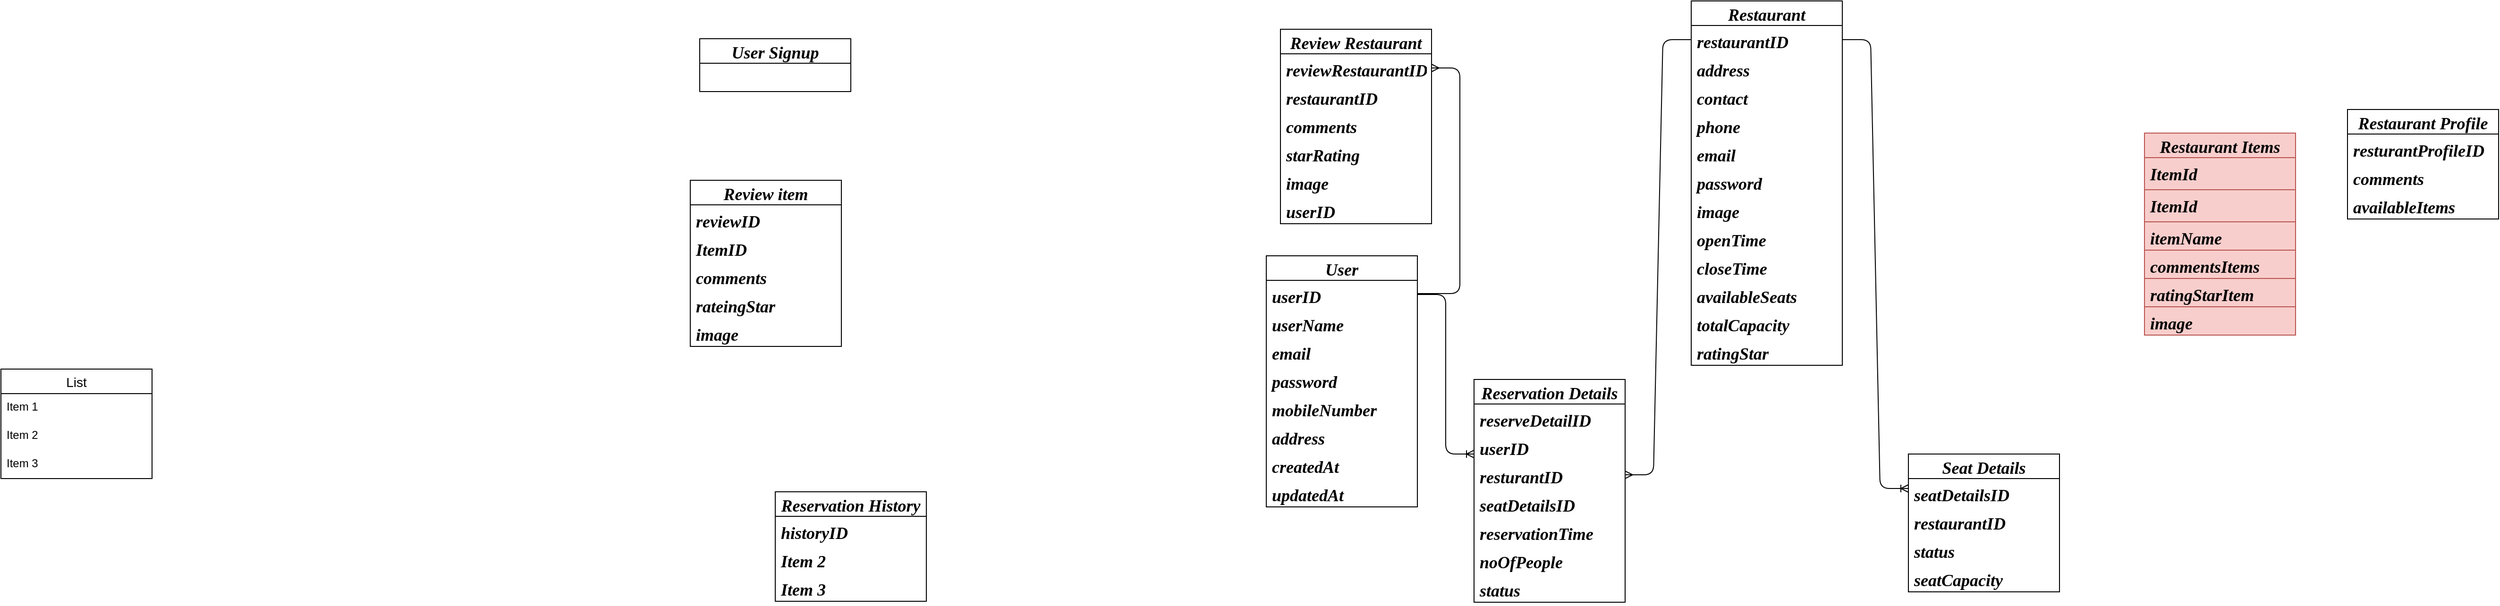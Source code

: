 <mxfile version="14.2.4" type="github">
  <diagram id="LtLgtl0H59_zhM7yrg9D" name="Page-1">
    <mxGraphModel dx="2562" dy="749" grid="1" gridSize="10" guides="1" tooltips="1" connect="1" arrows="1" fold="1" page="1" pageScale="1" pageWidth="850" pageHeight="1100" math="0" shadow="0">
      <root>
        <mxCell id="0" />
        <mxCell id="1" parent="0" />
        <mxCell id="K3Fq1qGG9vaQc0jTNdZ0-2" value="User" style="swimlane;fontStyle=3;childLayout=stackLayout;horizontal=1;startSize=26;horizontalStack=0;resizeParent=1;resizeParentMax=0;resizeLast=0;collapsible=1;marginBottom=0;align=center;fontSize=18;fontFamily=Times New Roman;" parent="1" vertex="1">
          <mxGeometry x="250" y="280" width="160" height="266" as="geometry" />
        </mxCell>
        <mxCell id="K3Fq1qGG9vaQc0jTNdZ0-3" value="userID" style="text;strokeColor=none;fillColor=none;spacingLeft=4;spacingRight=4;overflow=hidden;rotatable=0;points=[[0,0.5],[1,0.5]];portConstraint=eastwest;fontSize=18;fontFamily=Times New Roman;fontStyle=3" parent="K3Fq1qGG9vaQc0jTNdZ0-2" vertex="1">
          <mxGeometry y="26" width="160" height="30" as="geometry" />
        </mxCell>
        <mxCell id="K3Fq1qGG9vaQc0jTNdZ0-29" value="userName" style="text;strokeColor=none;fillColor=none;spacingLeft=4;spacingRight=4;overflow=hidden;rotatable=0;points=[[0,0.5],[1,0.5]];portConstraint=eastwest;fontSize=18;fontFamily=Times New Roman;fontStyle=3" parent="K3Fq1qGG9vaQc0jTNdZ0-2" vertex="1">
          <mxGeometry y="56" width="160" height="30" as="geometry" />
        </mxCell>
        <mxCell id="K3Fq1qGG9vaQc0jTNdZ0-26" value="email" style="text;strokeColor=none;fillColor=none;spacingLeft=4;spacingRight=4;overflow=hidden;rotatable=0;points=[[0,0.5],[1,0.5]];portConstraint=eastwest;fontSize=18;fontFamily=Times New Roman;fontStyle=3" parent="K3Fq1qGG9vaQc0jTNdZ0-2" vertex="1">
          <mxGeometry y="86" width="160" height="30" as="geometry" />
        </mxCell>
        <mxCell id="K3Fq1qGG9vaQc0jTNdZ0-27" value="password" style="text;strokeColor=none;fillColor=none;spacingLeft=4;spacingRight=4;overflow=hidden;rotatable=0;points=[[0,0.5],[1,0.5]];portConstraint=eastwest;fontSize=18;fontFamily=Times New Roman;fontStyle=3" parent="K3Fq1qGG9vaQc0jTNdZ0-2" vertex="1">
          <mxGeometry y="116" width="160" height="30" as="geometry" />
        </mxCell>
        <mxCell id="K3Fq1qGG9vaQc0jTNdZ0-5" value="mobileNumber" style="text;strokeColor=none;fillColor=none;spacingLeft=4;spacingRight=4;overflow=hidden;rotatable=0;points=[[0,0.5],[1,0.5]];portConstraint=eastwest;fontSize=18;fontFamily=Times New Roman;fontStyle=3" parent="K3Fq1qGG9vaQc0jTNdZ0-2" vertex="1">
          <mxGeometry y="146" width="160" height="30" as="geometry" />
        </mxCell>
        <mxCell id="K3Fq1qGG9vaQc0jTNdZ0-13" value="address" style="text;strokeColor=none;fillColor=none;spacingLeft=4;spacingRight=4;overflow=hidden;rotatable=0;points=[[0,0.5],[1,0.5]];portConstraint=eastwest;fontSize=18;fontFamily=Times New Roman;fontStyle=3" parent="K3Fq1qGG9vaQc0jTNdZ0-2" vertex="1">
          <mxGeometry y="176" width="160" height="30" as="geometry" />
        </mxCell>
        <mxCell id="mUsgafQ3jivhUId0vzJP-2" value="createdAt" style="text;strokeColor=none;fillColor=none;spacingLeft=4;spacingRight=4;overflow=hidden;rotatable=0;points=[[0,0.5],[1,0.5]];portConstraint=eastwest;fontSize=18;fontFamily=Times New Roman;fontStyle=3" vertex="1" parent="K3Fq1qGG9vaQc0jTNdZ0-2">
          <mxGeometry y="206" width="160" height="30" as="geometry" />
        </mxCell>
        <mxCell id="mUsgafQ3jivhUId0vzJP-3" value="updatedAt" style="text;strokeColor=none;fillColor=none;spacingLeft=4;spacingRight=4;overflow=hidden;rotatable=0;points=[[0,0.5],[1,0.5]];portConstraint=eastwest;fontSize=18;fontFamily=Times New Roman;fontStyle=3" vertex="1" parent="K3Fq1qGG9vaQc0jTNdZ0-2">
          <mxGeometry y="236" width="160" height="30" as="geometry" />
        </mxCell>
        <mxCell id="K3Fq1qGG9vaQc0jTNdZ0-7" value="Restaurant" style="swimlane;fontStyle=3;childLayout=stackLayout;horizontal=1;startSize=26;horizontalStack=0;resizeParent=1;resizeParentMax=0;resizeLast=0;collapsible=1;marginBottom=0;align=center;fontSize=18;fontFamily=Times New Roman;" parent="1" vertex="1">
          <mxGeometry x="700" y="10" width="160" height="386" as="geometry" />
        </mxCell>
        <mxCell id="K3Fq1qGG9vaQc0jTNdZ0-8" value="restaurantID" style="text;strokeColor=none;fillColor=none;spacingLeft=4;spacingRight=4;overflow=hidden;rotatable=0;points=[[0,0.5],[1,0.5]];portConstraint=eastwest;fontSize=18;fontFamily=Times New Roman;fontStyle=3" parent="K3Fq1qGG9vaQc0jTNdZ0-7" vertex="1">
          <mxGeometry y="26" width="160" height="30" as="geometry" />
        </mxCell>
        <mxCell id="K3Fq1qGG9vaQc0jTNdZ0-11" value="address" style="text;strokeColor=none;fillColor=none;spacingLeft=4;spacingRight=4;overflow=hidden;rotatable=0;points=[[0,0.5],[1,0.5]];portConstraint=eastwest;fontSize=18;fontFamily=Times New Roman;fontStyle=3" parent="K3Fq1qGG9vaQc0jTNdZ0-7" vertex="1">
          <mxGeometry y="56" width="160" height="30" as="geometry" />
        </mxCell>
        <mxCell id="K3Fq1qGG9vaQc0jTNdZ0-12" value="contact" style="text;strokeColor=none;fillColor=none;spacingLeft=4;spacingRight=4;overflow=hidden;rotatable=0;points=[[0,0.5],[1,0.5]];portConstraint=eastwest;fontSize=18;fontFamily=Times New Roman;fontStyle=3" parent="K3Fq1qGG9vaQc0jTNdZ0-7" vertex="1">
          <mxGeometry y="86" width="160" height="30" as="geometry" />
        </mxCell>
        <mxCell id="xaXNP4Upr7w5U2Vh18G4-7" value="phone" style="text;strokeColor=none;fillColor=none;spacingLeft=4;spacingRight=4;overflow=hidden;rotatable=0;points=[[0,0.5],[1,0.5]];portConstraint=eastwest;fontSize=18;fontFamily=Times New Roman;fontStyle=3" parent="K3Fq1qGG9vaQc0jTNdZ0-7" vertex="1">
          <mxGeometry y="116" width="160" height="30" as="geometry" />
        </mxCell>
        <mxCell id="xaXNP4Upr7w5U2Vh18G4-12" value="email" style="text;strokeColor=none;fillColor=none;spacingLeft=4;spacingRight=4;overflow=hidden;rotatable=0;points=[[0,0.5],[1,0.5]];portConstraint=eastwest;fontSize=18;fontFamily=Times New Roman;fontStyle=3" parent="K3Fq1qGG9vaQc0jTNdZ0-7" vertex="1">
          <mxGeometry y="146" width="160" height="30" as="geometry" />
        </mxCell>
        <mxCell id="xaXNP4Upr7w5U2Vh18G4-13" value="password" style="text;strokeColor=none;fillColor=none;spacingLeft=4;spacingRight=4;overflow=hidden;rotatable=0;points=[[0,0.5],[1,0.5]];portConstraint=eastwest;fontSize=18;fontFamily=Times New Roman;fontStyle=3" parent="K3Fq1qGG9vaQc0jTNdZ0-7" vertex="1">
          <mxGeometry y="176" width="160" height="30" as="geometry" />
        </mxCell>
        <mxCell id="xaXNP4Upr7w5U2Vh18G4-9" value="image" style="text;strokeColor=none;fillColor=none;spacingLeft=4;spacingRight=4;overflow=hidden;rotatable=0;points=[[0,0.5],[1,0.5]];portConstraint=eastwest;fontSize=18;fontFamily=Times New Roman;fontStyle=3" parent="K3Fq1qGG9vaQc0jTNdZ0-7" vertex="1">
          <mxGeometry y="206" width="160" height="30" as="geometry" />
        </mxCell>
        <mxCell id="xaXNP4Upr7w5U2Vh18G4-4" value="openTime" style="text;strokeColor=none;fillColor=none;spacingLeft=4;spacingRight=4;overflow=hidden;rotatable=0;points=[[0,0.5],[1,0.5]];portConstraint=eastwest;fontSize=18;fontFamily=Times New Roman;fontStyle=3" parent="K3Fq1qGG9vaQc0jTNdZ0-7" vertex="1">
          <mxGeometry y="236" width="160" height="30" as="geometry" />
        </mxCell>
        <mxCell id="xaXNP4Upr7w5U2Vh18G4-20" value="closeTime" style="text;strokeColor=none;fillColor=none;spacingLeft=4;spacingRight=4;overflow=hidden;rotatable=0;points=[[0,0.5],[1,0.5]];portConstraint=eastwest;fontSize=18;fontFamily=Times New Roman;fontStyle=3" parent="K3Fq1qGG9vaQc0jTNdZ0-7" vertex="1">
          <mxGeometry y="266" width="160" height="30" as="geometry" />
        </mxCell>
        <mxCell id="K3Fq1qGG9vaQc0jTNdZ0-16" value="availableSeats" style="text;strokeColor=none;fillColor=none;spacingLeft=4;spacingRight=4;overflow=hidden;rotatable=0;points=[[0,0.5],[1,0.5]];portConstraint=eastwest;fontSize=18;fontFamily=Times New Roman;fontStyle=3" parent="K3Fq1qGG9vaQc0jTNdZ0-7" vertex="1">
          <mxGeometry y="296" width="160" height="30" as="geometry" />
        </mxCell>
        <mxCell id="K3Fq1qGG9vaQc0jTNdZ0-17" value="totalCapacity" style="text;strokeColor=none;fillColor=none;spacingLeft=4;spacingRight=4;overflow=hidden;rotatable=0;points=[[0,0.5],[1,0.5]];portConstraint=eastwest;fontSize=18;fontFamily=Times New Roman;fontStyle=3" parent="K3Fq1qGG9vaQc0jTNdZ0-7" vertex="1">
          <mxGeometry y="326" width="160" height="30" as="geometry" />
        </mxCell>
        <mxCell id="xaXNP4Upr7w5U2Vh18G4-11" value="ratingStar" style="text;strokeColor=none;fillColor=none;spacingLeft=4;spacingRight=4;overflow=hidden;rotatable=0;points=[[0,0.5],[1,0.5]];portConstraint=eastwest;fontSize=18;fontFamily=Times New Roman;fontStyle=3" parent="K3Fq1qGG9vaQc0jTNdZ0-7" vertex="1">
          <mxGeometry y="356" width="160" height="30" as="geometry" />
        </mxCell>
        <mxCell id="K3Fq1qGG9vaQc0jTNdZ0-14" value="Restaurant Profile" style="swimlane;fontStyle=3;childLayout=stackLayout;horizontal=1;startSize=26;horizontalStack=0;resizeParent=1;resizeParentMax=0;resizeLast=0;collapsible=1;marginBottom=0;align=center;fontSize=18;fontFamily=Times New Roman;" parent="1" vertex="1">
          <mxGeometry x="1395" y="125" width="160" height="116" as="geometry" />
        </mxCell>
        <mxCell id="K3Fq1qGG9vaQc0jTNdZ0-18" value="resturantProfileID" style="text;strokeColor=none;fillColor=none;spacingLeft=4;spacingRight=4;overflow=hidden;rotatable=0;points=[[0,0.5],[1,0.5]];portConstraint=eastwest;fontSize=18;fontFamily=Times New Roman;fontStyle=3" parent="K3Fq1qGG9vaQc0jTNdZ0-14" vertex="1">
          <mxGeometry y="26" width="160" height="30" as="geometry" />
        </mxCell>
        <mxCell id="xaXNP4Upr7w5U2Vh18G4-10" value="comments" style="text;strokeColor=none;fillColor=none;spacingLeft=4;spacingRight=4;overflow=hidden;rotatable=0;points=[[0,0.5],[1,0.5]];portConstraint=eastwest;fontSize=18;fontFamily=Times New Roman;fontStyle=3" parent="K3Fq1qGG9vaQc0jTNdZ0-14" vertex="1">
          <mxGeometry y="56" width="160" height="30" as="geometry" />
        </mxCell>
        <mxCell id="K3Fq1qGG9vaQc0jTNdZ0-15" value="availableItems" style="text;strokeColor=none;fillColor=none;spacingLeft=4;spacingRight=4;overflow=hidden;rotatable=0;points=[[0,0.5],[1,0.5]];portConstraint=eastwest;fontSize=18;fontFamily=Times New Roman;fontStyle=3" parent="K3Fq1qGG9vaQc0jTNdZ0-14" vertex="1">
          <mxGeometry y="86" width="160" height="30" as="geometry" />
        </mxCell>
        <mxCell id="K3Fq1qGG9vaQc0jTNdZ0-24" value="User Signup" style="swimlane;fontStyle=3;childLayout=stackLayout;horizontal=1;startSize=26;horizontalStack=0;resizeParent=1;resizeParentMax=0;resizeLast=0;collapsible=1;marginBottom=0;align=center;fontSize=18;fontFamily=Times New Roman;" parent="1" vertex="1">
          <mxGeometry x="-350" y="50" width="160" height="56" as="geometry" />
        </mxCell>
        <mxCell id="K3Fq1qGG9vaQc0jTNdZ0-20" value="Review Restaurant" style="swimlane;fontStyle=3;childLayout=stackLayout;horizontal=1;startSize=26;horizontalStack=0;resizeParent=1;resizeParentMax=0;resizeLast=0;collapsible=1;marginBottom=0;align=center;fontSize=18;fontFamily=Times New Roman;" parent="1" vertex="1">
          <mxGeometry x="265" y="40" width="160" height="206" as="geometry" />
        </mxCell>
        <mxCell id="K3Fq1qGG9vaQc0jTNdZ0-21" value="reviewRestaurantID" style="text;strokeColor=none;fillColor=none;spacingLeft=4;spacingRight=4;overflow=hidden;rotatable=0;points=[[0,0.5],[1,0.5]];portConstraint=eastwest;fontSize=18;fontFamily=Times New Roman;fontStyle=3" parent="K3Fq1qGG9vaQc0jTNdZ0-20" vertex="1">
          <mxGeometry y="26" width="160" height="30" as="geometry" />
        </mxCell>
        <mxCell id="K3Fq1qGG9vaQc0jTNdZ0-22" value="restaurantID" style="text;strokeColor=none;fillColor=none;spacingLeft=4;spacingRight=4;overflow=hidden;rotatable=0;points=[[0,0.5],[1,0.5]];portConstraint=eastwest;fontSize=18;fontFamily=Times New Roman;fontStyle=3" parent="K3Fq1qGG9vaQc0jTNdZ0-20" vertex="1">
          <mxGeometry y="56" width="160" height="30" as="geometry" />
        </mxCell>
        <mxCell id="K3Fq1qGG9vaQc0jTNdZ0-23" value="comments" style="text;strokeColor=none;fillColor=none;spacingLeft=4;spacingRight=4;overflow=hidden;rotatable=0;points=[[0,0.5],[1,0.5]];portConstraint=eastwest;fontSize=18;fontFamily=Times New Roman;fontStyle=3" parent="K3Fq1qGG9vaQc0jTNdZ0-20" vertex="1">
          <mxGeometry y="86" width="160" height="30" as="geometry" />
        </mxCell>
        <mxCell id="K3Fq1qGG9vaQc0jTNdZ0-35" value="starRating" style="text;strokeColor=none;fillColor=none;spacingLeft=4;spacingRight=4;overflow=hidden;rotatable=0;points=[[0,0.5],[1,0.5]];portConstraint=eastwest;fontSize=18;fontFamily=Times New Roman;fontStyle=3" parent="K3Fq1qGG9vaQc0jTNdZ0-20" vertex="1">
          <mxGeometry y="116" width="160" height="30" as="geometry" />
        </mxCell>
        <mxCell id="K3Fq1qGG9vaQc0jTNdZ0-36" value="image" style="text;strokeColor=none;fillColor=none;spacingLeft=4;spacingRight=4;overflow=hidden;rotatable=0;points=[[0,0.5],[1,0.5]];portConstraint=eastwest;fontSize=18;fontFamily=Times New Roman;fontStyle=3" parent="K3Fq1qGG9vaQc0jTNdZ0-20" vertex="1">
          <mxGeometry y="146" width="160" height="30" as="geometry" />
        </mxCell>
        <mxCell id="mUsgafQ3jivhUId0vzJP-1" value="userID" style="text;strokeColor=none;fillColor=none;spacingLeft=4;spacingRight=4;overflow=hidden;rotatable=0;points=[[0,0.5],[1,0.5]];portConstraint=eastwest;fontSize=18;fontFamily=Times New Roman;fontStyle=3" vertex="1" parent="K3Fq1qGG9vaQc0jTNdZ0-20">
          <mxGeometry y="176" width="160" height="30" as="geometry" />
        </mxCell>
        <mxCell id="K3Fq1qGG9vaQc0jTNdZ0-37" value="Review item" style="swimlane;fontStyle=3;childLayout=stackLayout;horizontal=1;startSize=26;horizontalStack=0;resizeParent=1;resizeParentMax=0;resizeLast=0;collapsible=1;marginBottom=0;align=center;fontSize=18;fontFamily=Times New Roman;" parent="1" vertex="1">
          <mxGeometry x="-360" y="200" width="160" height="176" as="geometry" />
        </mxCell>
        <mxCell id="K3Fq1qGG9vaQc0jTNdZ0-38" value="reviewID" style="text;strokeColor=none;fillColor=none;spacingLeft=4;spacingRight=4;overflow=hidden;rotatable=0;points=[[0,0.5],[1,0.5]];portConstraint=eastwest;fontSize=18;fontFamily=Times New Roman;fontStyle=3" parent="K3Fq1qGG9vaQc0jTNdZ0-37" vertex="1">
          <mxGeometry y="26" width="160" height="30" as="geometry" />
        </mxCell>
        <mxCell id="K3Fq1qGG9vaQc0jTNdZ0-39" value="ItemID" style="text;strokeColor=none;fillColor=none;spacingLeft=4;spacingRight=4;overflow=hidden;rotatable=0;points=[[0,0.5],[1,0.5]];portConstraint=eastwest;fontSize=18;fontFamily=Times New Roman;fontStyle=3" parent="K3Fq1qGG9vaQc0jTNdZ0-37" vertex="1">
          <mxGeometry y="56" width="160" height="30" as="geometry" />
        </mxCell>
        <mxCell id="K3Fq1qGG9vaQc0jTNdZ0-40" value="comments" style="text;strokeColor=none;fillColor=none;spacingLeft=4;spacingRight=4;overflow=hidden;rotatable=0;points=[[0,0.5],[1,0.5]];portConstraint=eastwest;fontSize=18;fontFamily=Times New Roman;fontStyle=3" parent="K3Fq1qGG9vaQc0jTNdZ0-37" vertex="1">
          <mxGeometry y="86" width="160" height="30" as="geometry" />
        </mxCell>
        <mxCell id="K3Fq1qGG9vaQc0jTNdZ0-41" value="rateingStar" style="text;strokeColor=none;fillColor=none;spacingLeft=4;spacingRight=4;overflow=hidden;rotatable=0;points=[[0,0.5],[1,0.5]];portConstraint=eastwest;fontSize=18;fontFamily=Times New Roman;fontStyle=3" parent="K3Fq1qGG9vaQc0jTNdZ0-37" vertex="1">
          <mxGeometry y="116" width="160" height="30" as="geometry" />
        </mxCell>
        <mxCell id="K3Fq1qGG9vaQc0jTNdZ0-42" value="image" style="text;strokeColor=none;fillColor=none;spacingLeft=4;spacingRight=4;overflow=hidden;rotatable=0;points=[[0,0.5],[1,0.5]];portConstraint=eastwest;fontSize=18;fontFamily=Times New Roman;fontStyle=3" parent="K3Fq1qGG9vaQc0jTNdZ0-37" vertex="1">
          <mxGeometry y="146" width="160" height="30" as="geometry" />
        </mxCell>
        <mxCell id="K3Fq1qGG9vaQc0jTNdZ0-44" value="" style="edgeStyle=entityRelationEdgeStyle;fontSize=18;html=1;endArrow=ERmany;fontFamily=Times New Roman;fontStyle=3" parent="1" target="K3Fq1qGG9vaQc0jTNdZ0-21" edge="1">
          <mxGeometry width="100" height="100" relative="1" as="geometry">
            <mxPoint x="410" y="320" as="sourcePoint" />
            <mxPoint x="140" y="500" as="targetPoint" />
          </mxGeometry>
        </mxCell>
        <mxCell id="K3Fq1qGG9vaQc0jTNdZ0-45" value="Restaurant Items" style="swimlane;fontStyle=3;childLayout=stackLayout;horizontal=1;startSize=26;horizontalStack=0;resizeParent=1;resizeParentMax=0;resizeLast=0;collapsible=1;marginBottom=0;align=center;fontSize=18;fontFamily=Times New Roman;fillColor=#f8cecc;strokeColor=#b85450;" parent="1" vertex="1">
          <mxGeometry x="1180" y="150" width="160" height="214" as="geometry" />
        </mxCell>
        <mxCell id="xaXNP4Upr7w5U2Vh18G4-34" value="ItemId" style="text;strokeColor=#b85450;fillColor=#f8cecc;spacingLeft=4;spacingRight=4;overflow=hidden;rotatable=0;points=[[0,0.5],[1,0.5]];portConstraint=eastwest;fontSize=18;fontFamily=Times New Roman;fontStyle=3" parent="K3Fq1qGG9vaQc0jTNdZ0-45" vertex="1">
          <mxGeometry y="26" width="160" height="34" as="geometry" />
        </mxCell>
        <mxCell id="K3Fq1qGG9vaQc0jTNdZ0-46" value="ItemId" style="text;strokeColor=#b85450;fillColor=#f8cecc;spacingLeft=4;spacingRight=4;overflow=hidden;rotatable=0;points=[[0,0.5],[1,0.5]];portConstraint=eastwest;fontSize=18;fontFamily=Times New Roman;fontStyle=3" parent="K3Fq1qGG9vaQc0jTNdZ0-45" vertex="1">
          <mxGeometry y="60" width="160" height="34" as="geometry" />
        </mxCell>
        <mxCell id="K3Fq1qGG9vaQc0jTNdZ0-47" value="itemName" style="text;strokeColor=#b85450;fillColor=#f8cecc;spacingLeft=4;spacingRight=4;overflow=hidden;rotatable=0;points=[[0,0.5],[1,0.5]];portConstraint=eastwest;fontSize=18;fontFamily=Times New Roman;fontStyle=3" parent="K3Fq1qGG9vaQc0jTNdZ0-45" vertex="1">
          <mxGeometry y="94" width="160" height="30" as="geometry" />
        </mxCell>
        <mxCell id="K3Fq1qGG9vaQc0jTNdZ0-48" value="commentsItems" style="text;strokeColor=#b85450;fillColor=#f8cecc;spacingLeft=4;spacingRight=4;overflow=hidden;rotatable=0;points=[[0,0.5],[1,0.5]];portConstraint=eastwest;fontSize=18;fontFamily=Times New Roman;fontStyle=3" parent="K3Fq1qGG9vaQc0jTNdZ0-45" vertex="1">
          <mxGeometry y="124" width="160" height="30" as="geometry" />
        </mxCell>
        <mxCell id="K3Fq1qGG9vaQc0jTNdZ0-49" value="ratingStarItem" style="text;strokeColor=#b85450;fillColor=#f8cecc;spacingLeft=4;spacingRight=4;overflow=hidden;rotatable=0;points=[[0,0.5],[1,0.5]];portConstraint=eastwest;fontSize=18;fontFamily=Times New Roman;fontStyle=3" parent="K3Fq1qGG9vaQc0jTNdZ0-45" vertex="1">
          <mxGeometry y="154" width="160" height="30" as="geometry" />
        </mxCell>
        <mxCell id="K3Fq1qGG9vaQc0jTNdZ0-50" value="image" style="text;strokeColor=#b85450;fillColor=#f8cecc;spacingLeft=4;spacingRight=4;overflow=hidden;rotatable=0;points=[[0,0.5],[1,0.5]];portConstraint=eastwest;fontSize=18;fontFamily=Times New Roman;fontStyle=3" parent="K3Fq1qGG9vaQc0jTNdZ0-45" vertex="1">
          <mxGeometry y="184" width="160" height="30" as="geometry" />
        </mxCell>
        <mxCell id="K3Fq1qGG9vaQc0jTNdZ0-51" value="Reservation History" style="swimlane;fontStyle=3;childLayout=stackLayout;horizontal=1;startSize=26;horizontalStack=0;resizeParent=1;resizeParentMax=0;resizeLast=0;collapsible=1;marginBottom=0;align=center;fontSize=18;fontFamily=Times New Roman;" parent="1" vertex="1">
          <mxGeometry x="-270" y="530" width="160" height="116" as="geometry" />
        </mxCell>
        <mxCell id="K3Fq1qGG9vaQc0jTNdZ0-52" value="historyID" style="text;strokeColor=none;fillColor=none;spacingLeft=4;spacingRight=4;overflow=hidden;rotatable=0;points=[[0,0.5],[1,0.5]];portConstraint=eastwest;fontSize=18;fontFamily=Times New Roman;fontStyle=3" parent="K3Fq1qGG9vaQc0jTNdZ0-51" vertex="1">
          <mxGeometry y="26" width="160" height="30" as="geometry" />
        </mxCell>
        <mxCell id="K3Fq1qGG9vaQc0jTNdZ0-53" value="Item 2" style="text;strokeColor=none;fillColor=none;spacingLeft=4;spacingRight=4;overflow=hidden;rotatable=0;points=[[0,0.5],[1,0.5]];portConstraint=eastwest;fontSize=18;fontFamily=Times New Roman;fontStyle=3" parent="K3Fq1qGG9vaQc0jTNdZ0-51" vertex="1">
          <mxGeometry y="56" width="160" height="30" as="geometry" />
        </mxCell>
        <mxCell id="K3Fq1qGG9vaQc0jTNdZ0-54" value="Item 3" style="text;strokeColor=none;fillColor=none;spacingLeft=4;spacingRight=4;overflow=hidden;rotatable=0;points=[[0,0.5],[1,0.5]];portConstraint=eastwest;fontSize=18;fontFamily=Times New Roman;fontStyle=3" parent="K3Fq1qGG9vaQc0jTNdZ0-51" vertex="1">
          <mxGeometry y="86" width="160" height="30" as="geometry" />
        </mxCell>
        <mxCell id="K3Fq1qGG9vaQc0jTNdZ0-55" value="Reservation Details" style="swimlane;fontStyle=3;childLayout=stackLayout;horizontal=1;startSize=26;horizontalStack=0;resizeParent=1;resizeParentMax=0;resizeLast=0;collapsible=1;marginBottom=0;align=center;fontSize=18;fontFamily=Times New Roman;" parent="1" vertex="1">
          <mxGeometry x="470" y="411" width="160" height="236" as="geometry" />
        </mxCell>
        <mxCell id="K3Fq1qGG9vaQc0jTNdZ0-56" value="reserveDetailID" style="text;strokeColor=none;fillColor=none;spacingLeft=4;spacingRight=4;overflow=hidden;rotatable=0;points=[[0,0.5],[1,0.5]];portConstraint=eastwest;fontSize=18;fontFamily=Times New Roman;fontStyle=3" parent="K3Fq1qGG9vaQc0jTNdZ0-55" vertex="1">
          <mxGeometry y="26" width="160" height="30" as="geometry" />
        </mxCell>
        <mxCell id="K3Fq1qGG9vaQc0jTNdZ0-59" value="userID" style="text;strokeColor=none;fillColor=none;spacingLeft=4;spacingRight=4;overflow=hidden;rotatable=0;points=[[0,0.5],[1,0.5]];portConstraint=eastwest;fontSize=18;fontFamily=Times New Roman;fontStyle=3" parent="K3Fq1qGG9vaQc0jTNdZ0-55" vertex="1">
          <mxGeometry y="56" width="160" height="30" as="geometry" />
        </mxCell>
        <mxCell id="K3Fq1qGG9vaQc0jTNdZ0-58" value="resturantID" style="text;strokeColor=none;fillColor=none;spacingLeft=4;spacingRight=4;overflow=hidden;rotatable=0;points=[[0,0.5],[1,0.5]];portConstraint=eastwest;fontSize=18;fontFamily=Times New Roman;fontStyle=3" parent="K3Fq1qGG9vaQc0jTNdZ0-55" vertex="1">
          <mxGeometry y="86" width="160" height="30" as="geometry" />
        </mxCell>
        <mxCell id="xaXNP4Upr7w5U2Vh18G4-33" value="seatDetailsID" style="text;strokeColor=none;fillColor=none;spacingLeft=4;spacingRight=4;overflow=hidden;rotatable=0;points=[[0,0.5],[1,0.5]];portConstraint=eastwest;fontSize=18;fontFamily=Times New Roman;fontStyle=3" parent="K3Fq1qGG9vaQc0jTNdZ0-55" vertex="1">
          <mxGeometry y="116" width="160" height="30" as="geometry" />
        </mxCell>
        <mxCell id="K3Fq1qGG9vaQc0jTNdZ0-57" value="reservationTime" style="text;strokeColor=none;fillColor=none;spacingLeft=4;spacingRight=4;overflow=hidden;rotatable=0;points=[[0,0.5],[1,0.5]];portConstraint=eastwest;fontSize=18;fontFamily=Times New Roman;fontStyle=3" parent="K3Fq1qGG9vaQc0jTNdZ0-55" vertex="1">
          <mxGeometry y="146" width="160" height="30" as="geometry" />
        </mxCell>
        <mxCell id="K3Fq1qGG9vaQc0jTNdZ0-60" value="noOfPeople" style="text;strokeColor=none;fillColor=none;spacingLeft=4;spacingRight=4;overflow=hidden;rotatable=0;points=[[0,0.5],[1,0.5]];portConstraint=eastwest;fontSize=18;fontFamily=Times New Roman;fontStyle=3" parent="K3Fq1qGG9vaQc0jTNdZ0-55" vertex="1">
          <mxGeometry y="176" width="160" height="30" as="geometry" />
        </mxCell>
        <mxCell id="K3Fq1qGG9vaQc0jTNdZ0-61" value="status" style="text;strokeColor=none;fillColor=none;spacingLeft=4;spacingRight=4;overflow=hidden;rotatable=0;points=[[0,0.5],[1,0.5]];portConstraint=eastwest;fontSize=18;fontFamily=Times New Roman;fontStyle=3" parent="K3Fq1qGG9vaQc0jTNdZ0-55" vertex="1">
          <mxGeometry y="206" width="160" height="30" as="geometry" />
        </mxCell>
        <mxCell id="xaXNP4Upr7w5U2Vh18G4-1" value="" style="edgeStyle=entityRelationEdgeStyle;fontSize=12;html=1;endArrow=ERoneToMany;exitX=1;exitY=0.5;exitDx=0;exitDy=0;" parent="1" source="K3Fq1qGG9vaQc0jTNdZ0-3" edge="1">
          <mxGeometry width="100" height="100" relative="1" as="geometry">
            <mxPoint x="410" y="321" as="sourcePoint" />
            <mxPoint x="470" y="490" as="targetPoint" />
          </mxGeometry>
        </mxCell>
        <mxCell id="xaXNP4Upr7w5U2Vh18G4-6" value="" style="edgeStyle=entityRelationEdgeStyle;fontSize=12;html=1;endArrow=ERmany;entryX=1;entryY=0.5;entryDx=0;entryDy=0;exitX=0;exitY=0.5;exitDx=0;exitDy=0;" parent="1" source="K3Fq1qGG9vaQc0jTNdZ0-8" target="K3Fq1qGG9vaQc0jTNdZ0-58" edge="1">
          <mxGeometry width="100" height="100" relative="1" as="geometry">
            <mxPoint x="810" y="600" as="sourcePoint" />
            <mxPoint x="910" y="500" as="targetPoint" />
          </mxGeometry>
        </mxCell>
        <mxCell id="xaXNP4Upr7w5U2Vh18G4-21" value="Seat Details" style="swimlane;fontStyle=3;childLayout=stackLayout;horizontal=1;startSize=26;horizontalStack=0;resizeParent=1;resizeParentMax=0;resizeLast=0;collapsible=1;marginBottom=0;align=center;fontSize=18;fontFamily=Times New Roman;" parent="1" vertex="1">
          <mxGeometry x="930" y="490" width="160" height="146" as="geometry" />
        </mxCell>
        <mxCell id="xaXNP4Upr7w5U2Vh18G4-22" value="seatDetailsID" style="text;strokeColor=none;fillColor=none;spacingLeft=4;spacingRight=4;overflow=hidden;rotatable=0;points=[[0,0.5],[1,0.5]];portConstraint=eastwest;fontSize=18;fontFamily=Times New Roman;fontStyle=3" parent="xaXNP4Upr7w5U2Vh18G4-21" vertex="1">
          <mxGeometry y="26" width="160" height="30" as="geometry" />
        </mxCell>
        <mxCell id="xaXNP4Upr7w5U2Vh18G4-29" value="restaurantID" style="text;strokeColor=none;fillColor=none;spacingLeft=4;spacingRight=4;overflow=hidden;rotatable=0;points=[[0,0.5],[1,0.5]];portConstraint=eastwest;fontSize=18;fontFamily=Times New Roman;fontStyle=3" parent="xaXNP4Upr7w5U2Vh18G4-21" vertex="1">
          <mxGeometry y="56" width="160" height="30" as="geometry" />
        </mxCell>
        <mxCell id="xaXNP4Upr7w5U2Vh18G4-14" value="status" style="text;strokeColor=none;fillColor=none;spacingLeft=4;spacingRight=4;overflow=hidden;rotatable=0;points=[[0,0.5],[1,0.5]];portConstraint=eastwest;fontSize=18;fontFamily=Times New Roman;fontStyle=3" parent="xaXNP4Upr7w5U2Vh18G4-21" vertex="1">
          <mxGeometry y="86" width="160" height="30" as="geometry" />
        </mxCell>
        <mxCell id="xaXNP4Upr7w5U2Vh18G4-30" value="seatCapacity" style="text;strokeColor=none;fillColor=none;spacingLeft=4;spacingRight=4;overflow=hidden;rotatable=0;points=[[0,0.5],[1,0.5]];portConstraint=eastwest;fontSize=18;fontFamily=Times New Roman;fontStyle=3" parent="xaXNP4Upr7w5U2Vh18G4-21" vertex="1">
          <mxGeometry y="116" width="160" height="30" as="geometry" />
        </mxCell>
        <mxCell id="xaXNP4Upr7w5U2Vh18G4-32" value="" style="edgeStyle=entityRelationEdgeStyle;fontSize=12;html=1;endArrow=ERoneToMany;entryX=0;entryY=0.25;entryDx=0;entryDy=0;exitX=1;exitY=0.5;exitDx=0;exitDy=0;" parent="1" source="K3Fq1qGG9vaQc0jTNdZ0-8" target="xaXNP4Upr7w5U2Vh18G4-21" edge="1">
          <mxGeometry width="100" height="100" relative="1" as="geometry">
            <mxPoint x="990" y="380" as="sourcePoint" />
            <mxPoint x="1090" y="280" as="targetPoint" />
          </mxGeometry>
        </mxCell>
        <mxCell id="xaXNP4Upr7w5U2Vh18G4-35" value="List" style="swimlane;fontStyle=0;childLayout=stackLayout;horizontal=1;startSize=26;horizontalStack=0;resizeParent=1;resizeParentMax=0;resizeLast=0;collapsible=1;marginBottom=0;align=center;fontSize=14;" parent="1" vertex="1">
          <mxGeometry x="-1090" y="400" width="160" height="116" as="geometry" />
        </mxCell>
        <mxCell id="xaXNP4Upr7w5U2Vh18G4-36" value="Item 1" style="text;strokeColor=none;fillColor=none;spacingLeft=4;spacingRight=4;overflow=hidden;rotatable=0;points=[[0,0.5],[1,0.5]];portConstraint=eastwest;fontSize=12;" parent="xaXNP4Upr7w5U2Vh18G4-35" vertex="1">
          <mxGeometry y="26" width="160" height="30" as="geometry" />
        </mxCell>
        <mxCell id="xaXNP4Upr7w5U2Vh18G4-37" value="Item 2" style="text;strokeColor=none;fillColor=none;spacingLeft=4;spacingRight=4;overflow=hidden;rotatable=0;points=[[0,0.5],[1,0.5]];portConstraint=eastwest;fontSize=12;" parent="xaXNP4Upr7w5U2Vh18G4-35" vertex="1">
          <mxGeometry y="56" width="160" height="30" as="geometry" />
        </mxCell>
        <mxCell id="xaXNP4Upr7w5U2Vh18G4-38" value="Item 3" style="text;strokeColor=none;fillColor=none;spacingLeft=4;spacingRight=4;overflow=hidden;rotatable=0;points=[[0,0.5],[1,0.5]];portConstraint=eastwest;fontSize=12;" parent="xaXNP4Upr7w5U2Vh18G4-35" vertex="1">
          <mxGeometry y="86" width="160" height="30" as="geometry" />
        </mxCell>
      </root>
    </mxGraphModel>
  </diagram>
</mxfile>
